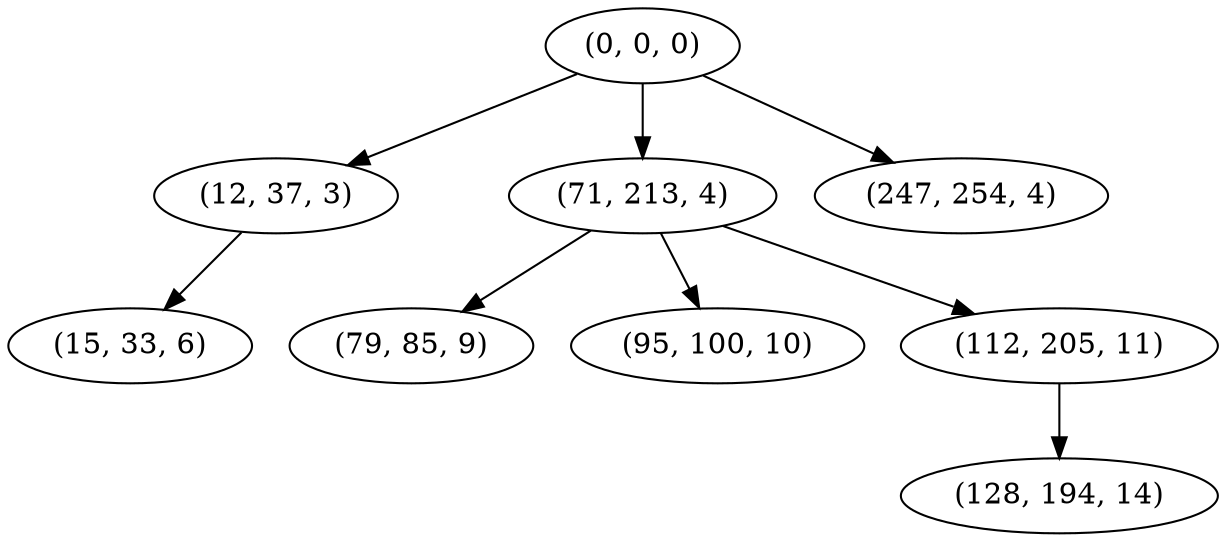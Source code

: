digraph tree {
    "(0, 0, 0)";
    "(12, 37, 3)";
    "(15, 33, 6)";
    "(71, 213, 4)";
    "(79, 85, 9)";
    "(95, 100, 10)";
    "(112, 205, 11)";
    "(128, 194, 14)";
    "(247, 254, 4)";
    "(0, 0, 0)" -> "(12, 37, 3)";
    "(0, 0, 0)" -> "(71, 213, 4)";
    "(0, 0, 0)" -> "(247, 254, 4)";
    "(12, 37, 3)" -> "(15, 33, 6)";
    "(71, 213, 4)" -> "(79, 85, 9)";
    "(71, 213, 4)" -> "(95, 100, 10)";
    "(71, 213, 4)" -> "(112, 205, 11)";
    "(112, 205, 11)" -> "(128, 194, 14)";
}
